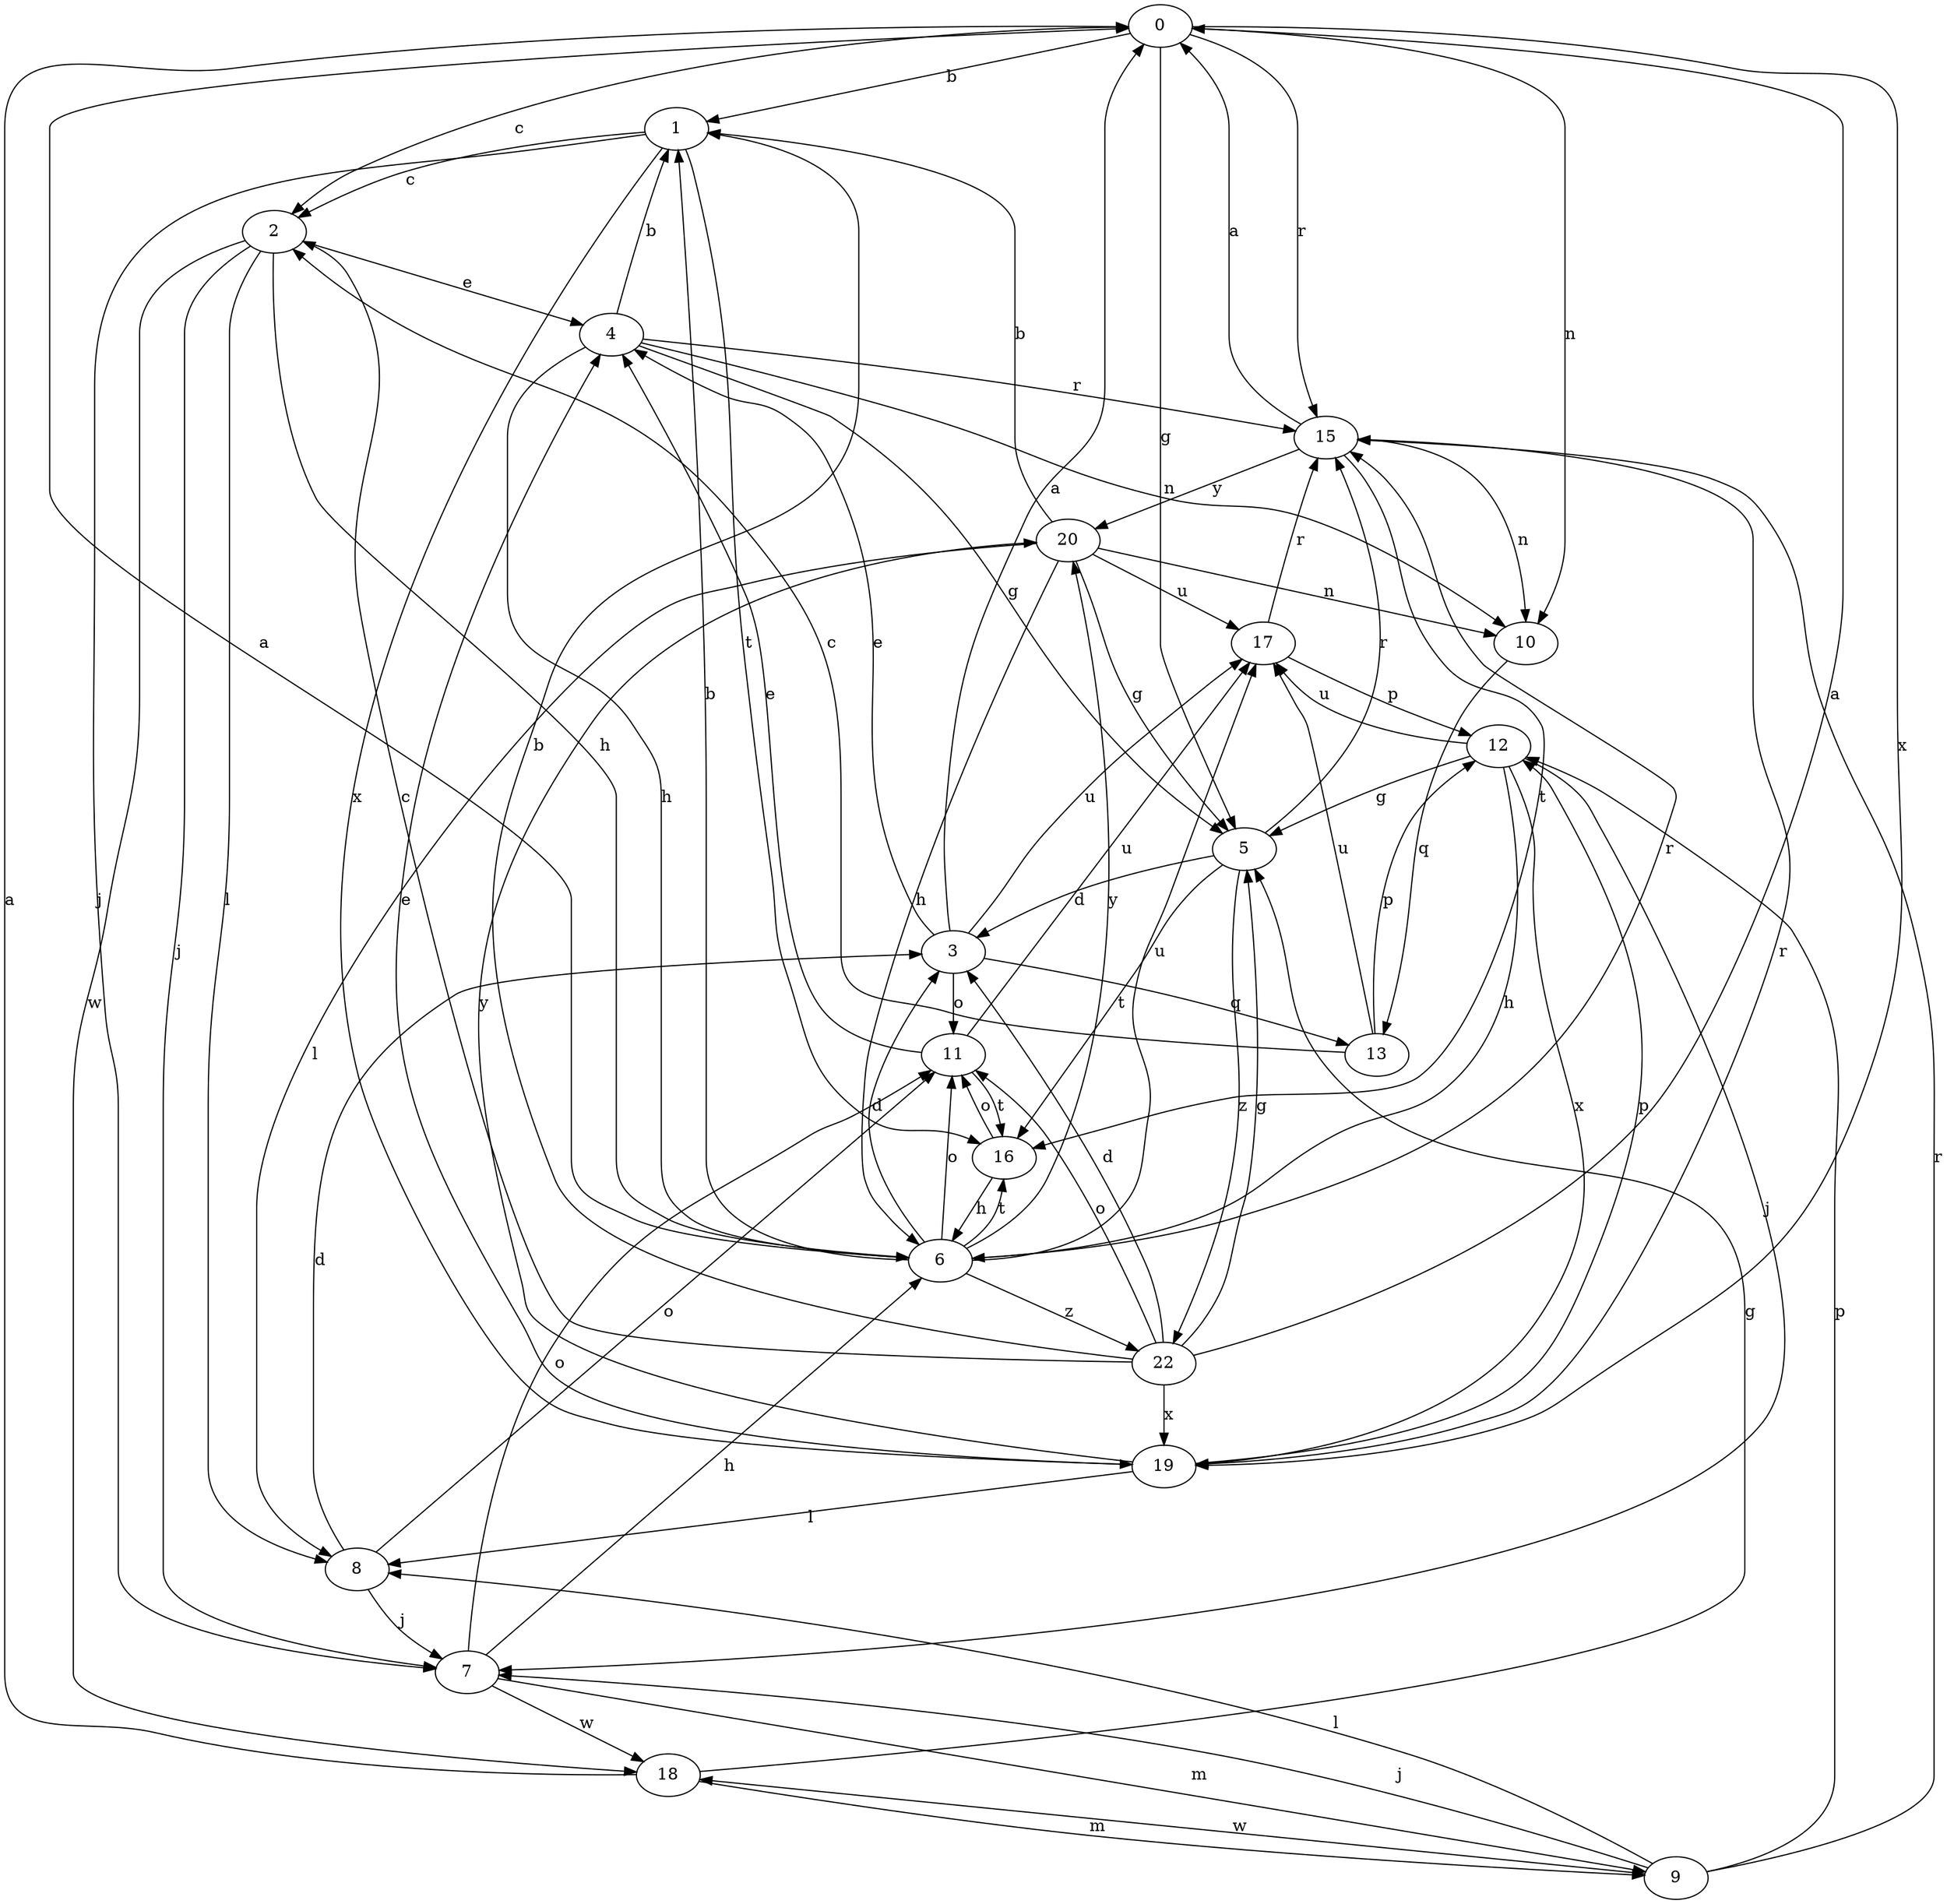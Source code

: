 strict digraph  {
0;
1;
2;
3;
4;
5;
6;
7;
8;
9;
10;
11;
12;
13;
15;
16;
17;
18;
19;
20;
22;
0 -> 1  [label=b];
0 -> 2  [label=c];
0 -> 5  [label=g];
0 -> 10  [label=n];
0 -> 15  [label=r];
0 -> 19  [label=x];
1 -> 2  [label=c];
1 -> 7  [label=j];
1 -> 16  [label=t];
1 -> 19  [label=x];
2 -> 4  [label=e];
2 -> 6  [label=h];
2 -> 7  [label=j];
2 -> 8  [label=l];
2 -> 18  [label=w];
3 -> 0  [label=a];
3 -> 4  [label=e];
3 -> 11  [label=o];
3 -> 13  [label=q];
3 -> 17  [label=u];
4 -> 1  [label=b];
4 -> 5  [label=g];
4 -> 6  [label=h];
4 -> 10  [label=n];
4 -> 15  [label=r];
5 -> 3  [label=d];
5 -> 15  [label=r];
5 -> 16  [label=t];
5 -> 22  [label=z];
6 -> 0  [label=a];
6 -> 1  [label=b];
6 -> 3  [label=d];
6 -> 11  [label=o];
6 -> 15  [label=r];
6 -> 16  [label=t];
6 -> 17  [label=u];
6 -> 20  [label=y];
6 -> 22  [label=z];
7 -> 6  [label=h];
7 -> 9  [label=m];
7 -> 11  [label=o];
7 -> 18  [label=w];
8 -> 3  [label=d];
8 -> 7  [label=j];
8 -> 11  [label=o];
9 -> 7  [label=j];
9 -> 8  [label=l];
9 -> 12  [label=p];
9 -> 15  [label=r];
9 -> 18  [label=w];
10 -> 13  [label=q];
11 -> 4  [label=e];
11 -> 16  [label=t];
11 -> 17  [label=u];
12 -> 5  [label=g];
12 -> 6  [label=h];
12 -> 7  [label=j];
12 -> 17  [label=u];
12 -> 19  [label=x];
13 -> 2  [label=c];
13 -> 12  [label=p];
13 -> 17  [label=u];
15 -> 0  [label=a];
15 -> 10  [label=n];
15 -> 16  [label=t];
15 -> 20  [label=y];
16 -> 6  [label=h];
16 -> 11  [label=o];
17 -> 12  [label=p];
17 -> 15  [label=r];
18 -> 0  [label=a];
18 -> 5  [label=g];
18 -> 9  [label=m];
19 -> 4  [label=e];
19 -> 8  [label=l];
19 -> 12  [label=p];
19 -> 15  [label=r];
19 -> 20  [label=y];
20 -> 1  [label=b];
20 -> 5  [label=g];
20 -> 6  [label=h];
20 -> 8  [label=l];
20 -> 10  [label=n];
20 -> 17  [label=u];
22 -> 0  [label=a];
22 -> 1  [label=b];
22 -> 2  [label=c];
22 -> 3  [label=d];
22 -> 5  [label=g];
22 -> 11  [label=o];
22 -> 19  [label=x];
}
